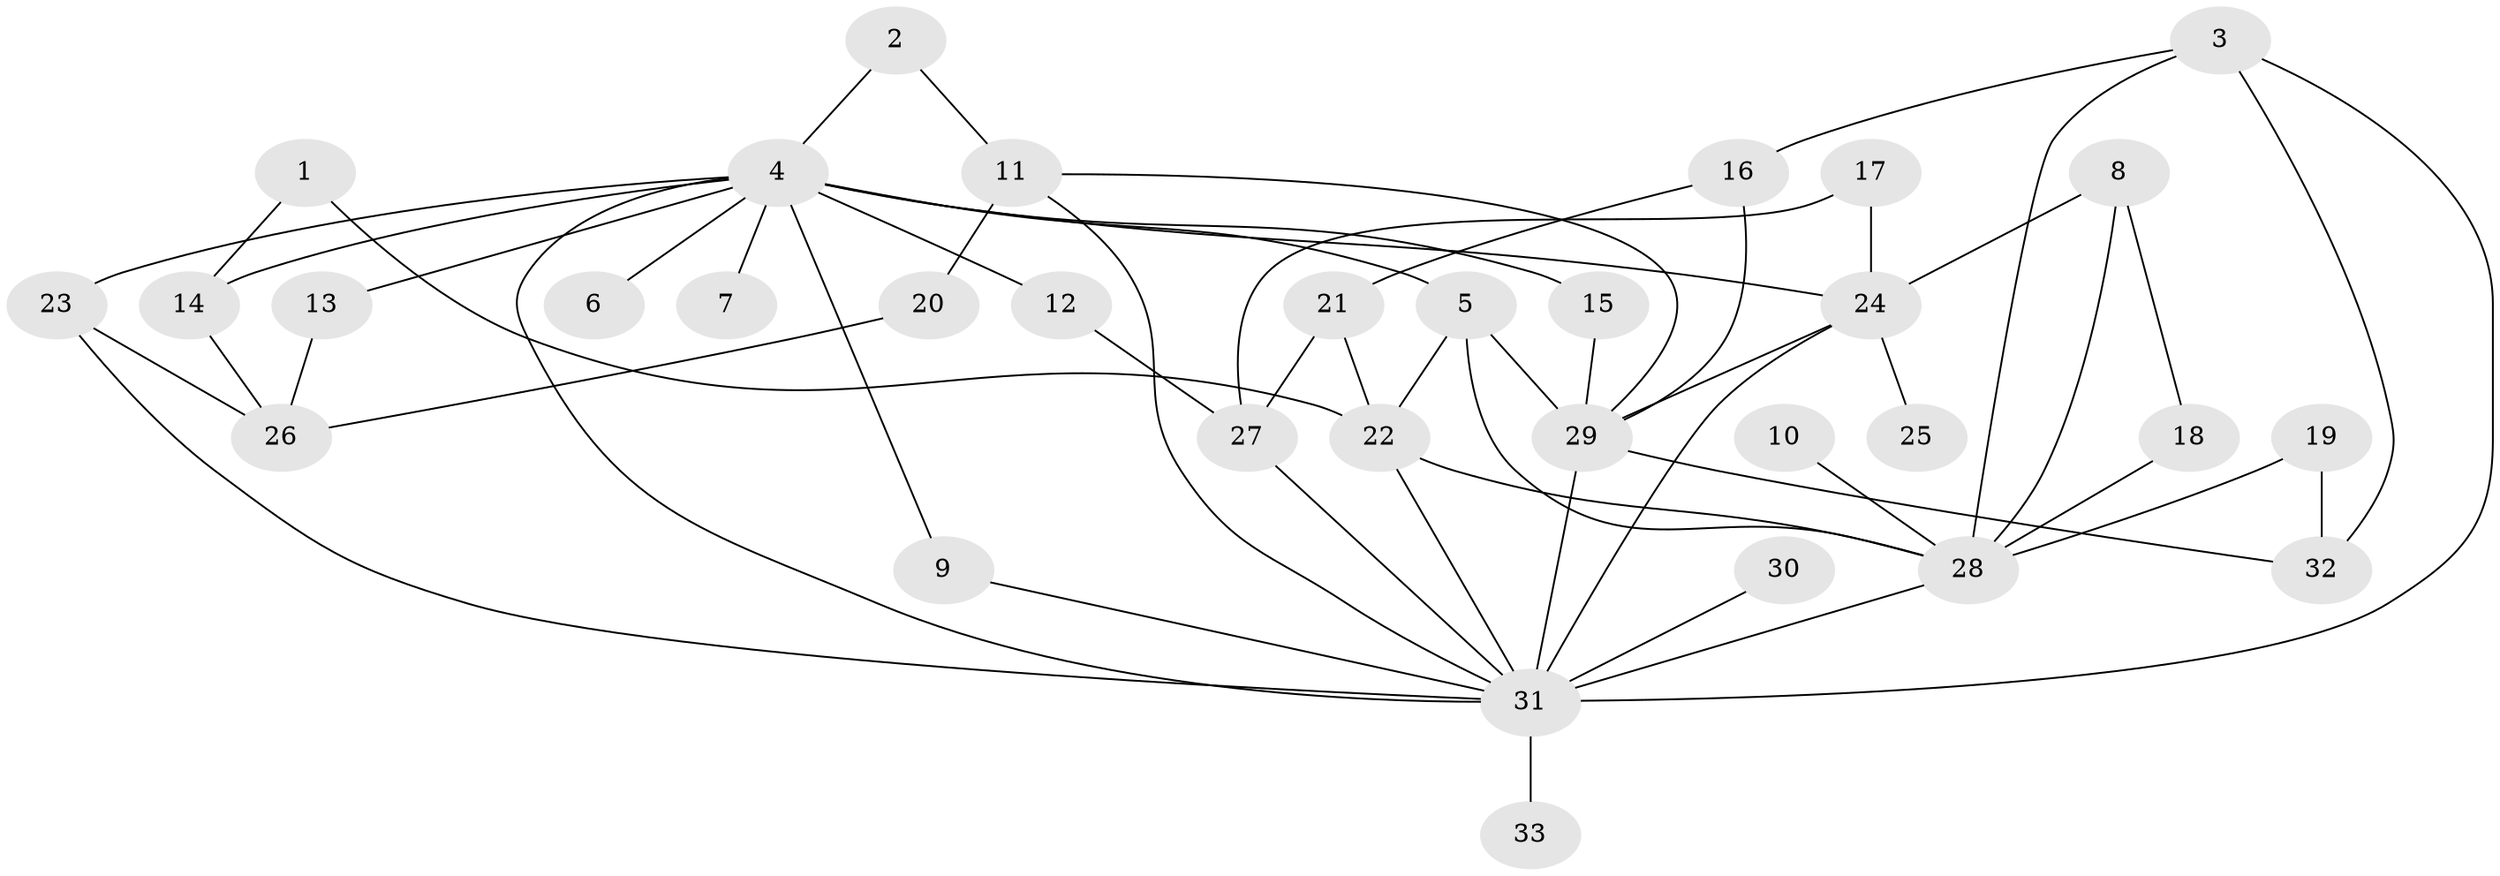 // original degree distribution, {6: 0.06060606060606061, 4: 0.16666666666666666, 2: 0.24242424242424243, 5: 0.07575757575757576, 8: 0.015151515151515152, 3: 0.22727272727272727, 1: 0.21212121212121213}
// Generated by graph-tools (version 1.1) at 2025/25/03/09/25 03:25:32]
// undirected, 33 vertices, 57 edges
graph export_dot {
graph [start="1"]
  node [color=gray90,style=filled];
  1;
  2;
  3;
  4;
  5;
  6;
  7;
  8;
  9;
  10;
  11;
  12;
  13;
  14;
  15;
  16;
  17;
  18;
  19;
  20;
  21;
  22;
  23;
  24;
  25;
  26;
  27;
  28;
  29;
  30;
  31;
  32;
  33;
  1 -- 14 [weight=1.0];
  1 -- 22 [weight=1.0];
  2 -- 4 [weight=1.0];
  2 -- 11 [weight=1.0];
  3 -- 16 [weight=1.0];
  3 -- 28 [weight=1.0];
  3 -- 31 [weight=1.0];
  3 -- 32 [weight=1.0];
  4 -- 5 [weight=1.0];
  4 -- 6 [weight=1.0];
  4 -- 7 [weight=1.0];
  4 -- 9 [weight=1.0];
  4 -- 12 [weight=1.0];
  4 -- 13 [weight=2.0];
  4 -- 14 [weight=1.0];
  4 -- 15 [weight=2.0];
  4 -- 23 [weight=1.0];
  4 -- 24 [weight=1.0];
  4 -- 31 [weight=1.0];
  5 -- 22 [weight=1.0];
  5 -- 28 [weight=1.0];
  5 -- 29 [weight=1.0];
  8 -- 18 [weight=1.0];
  8 -- 24 [weight=1.0];
  8 -- 28 [weight=1.0];
  9 -- 31 [weight=1.0];
  10 -- 28 [weight=1.0];
  11 -- 20 [weight=1.0];
  11 -- 29 [weight=1.0];
  11 -- 31 [weight=1.0];
  12 -- 27 [weight=1.0];
  13 -- 26 [weight=1.0];
  14 -- 26 [weight=1.0];
  15 -- 29 [weight=1.0];
  16 -- 21 [weight=1.0];
  16 -- 29 [weight=2.0];
  17 -- 24 [weight=1.0];
  17 -- 27 [weight=2.0];
  18 -- 28 [weight=1.0];
  19 -- 28 [weight=1.0];
  19 -- 32 [weight=1.0];
  20 -- 26 [weight=1.0];
  21 -- 22 [weight=1.0];
  21 -- 27 [weight=2.0];
  22 -- 28 [weight=1.0];
  22 -- 31 [weight=1.0];
  23 -- 26 [weight=1.0];
  23 -- 31 [weight=1.0];
  24 -- 25 [weight=1.0];
  24 -- 29 [weight=1.0];
  24 -- 31 [weight=1.0];
  27 -- 31 [weight=1.0];
  28 -- 31 [weight=1.0];
  29 -- 31 [weight=1.0];
  29 -- 32 [weight=1.0];
  30 -- 31 [weight=2.0];
  31 -- 33 [weight=1.0];
}
